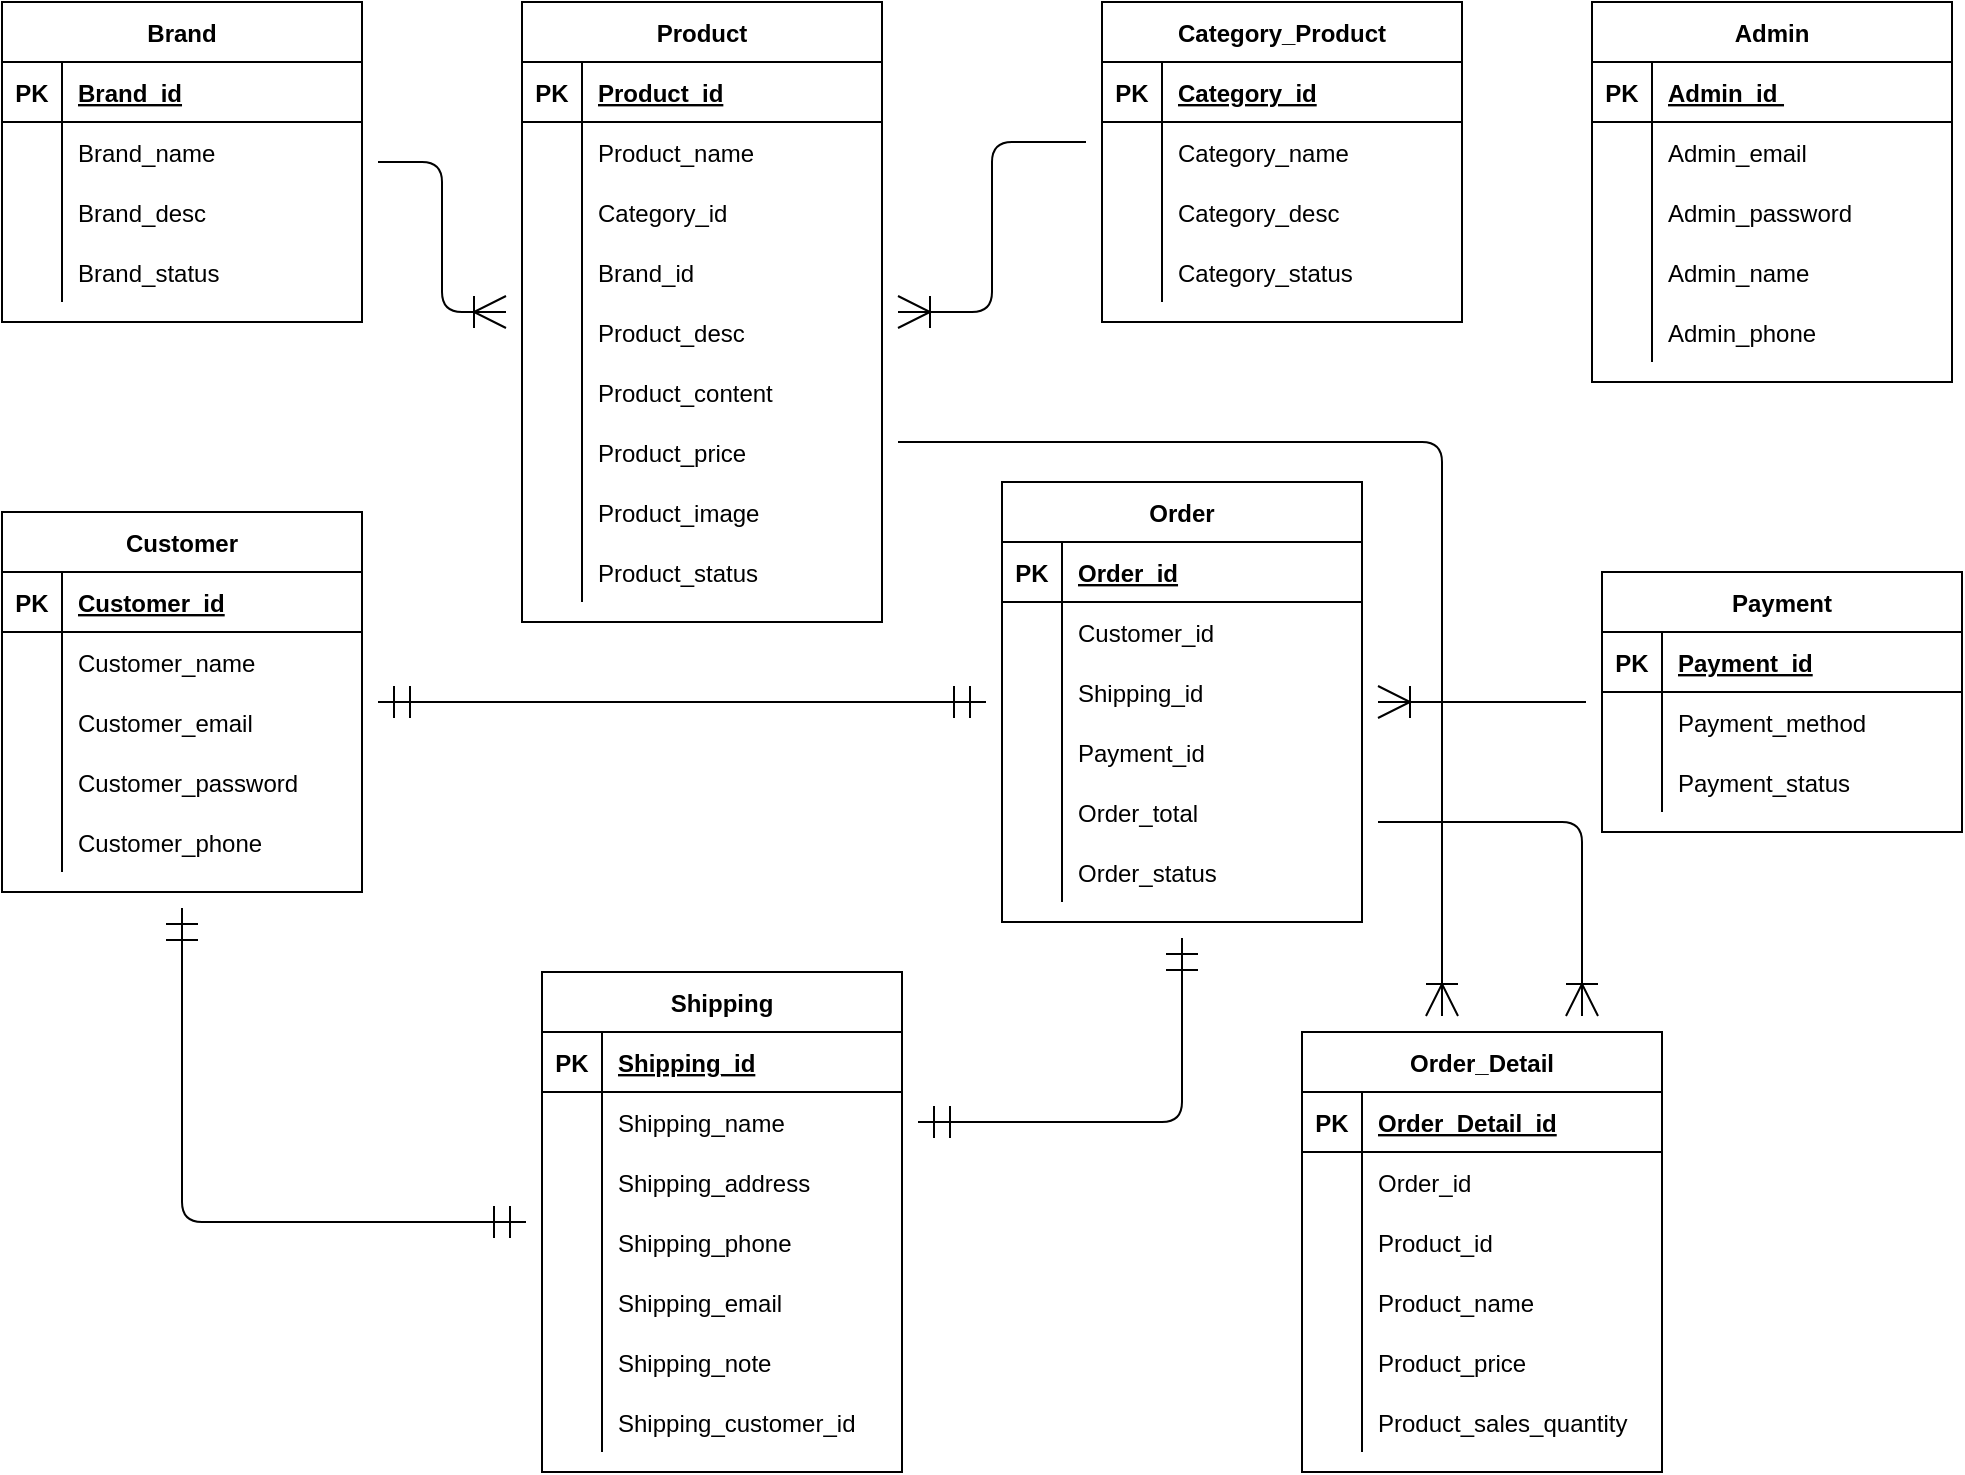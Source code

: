 <mxfile version="15.3.5" type="device"><diagram id="iJ7aKrMzvYayG-y9O2o_" name="Page-1"><mxGraphModel dx="1806" dy="844" grid="1" gridSize="10" guides="1" tooltips="1" connect="1" arrows="1" fold="1" page="1" pageScale="1" pageWidth="850" pageHeight="1100" math="0" shadow="0"><root><mxCell id="0"/><mxCell id="1" parent="0"/><mxCell id="bmipO6IZ2ygk5yOeylud-5" value="Admin" style="shape=table;startSize=30;container=1;collapsible=1;childLayout=tableLayout;fixedRows=1;rowLines=0;fontStyle=1;align=center;resizeLast=1;hachureGap=4;pointerEvents=0;" vertex="1" parent="1"><mxGeometry x="1095" y="70" width="180" height="190" as="geometry"/></mxCell><mxCell id="bmipO6IZ2ygk5yOeylud-6" value="" style="shape=partialRectangle;collapsible=0;dropTarget=0;pointerEvents=0;fillColor=none;top=0;left=0;bottom=1;right=0;points=[[0,0.5],[1,0.5]];portConstraint=eastwest;" vertex="1" parent="bmipO6IZ2ygk5yOeylud-5"><mxGeometry y="30" width="180" height="30" as="geometry"/></mxCell><mxCell id="bmipO6IZ2ygk5yOeylud-7" value="PK" style="shape=partialRectangle;connectable=0;fillColor=none;top=0;left=0;bottom=0;right=0;fontStyle=1;overflow=hidden;" vertex="1" parent="bmipO6IZ2ygk5yOeylud-6"><mxGeometry width="30" height="30" as="geometry"><mxRectangle width="30" height="30" as="alternateBounds"/></mxGeometry></mxCell><mxCell id="bmipO6IZ2ygk5yOeylud-8" value="Admin_id " style="shape=partialRectangle;connectable=0;fillColor=none;top=0;left=0;bottom=0;right=0;align=left;spacingLeft=6;fontStyle=5;overflow=hidden;" vertex="1" parent="bmipO6IZ2ygk5yOeylud-6"><mxGeometry x="30" width="150" height="30" as="geometry"><mxRectangle width="150" height="30" as="alternateBounds"/></mxGeometry></mxCell><mxCell id="bmipO6IZ2ygk5yOeylud-9" value="" style="shape=partialRectangle;collapsible=0;dropTarget=0;pointerEvents=0;fillColor=none;top=0;left=0;bottom=0;right=0;points=[[0,0.5],[1,0.5]];portConstraint=eastwest;" vertex="1" parent="bmipO6IZ2ygk5yOeylud-5"><mxGeometry y="60" width="180" height="30" as="geometry"/></mxCell><mxCell id="bmipO6IZ2ygk5yOeylud-10" value="" style="shape=partialRectangle;connectable=0;fillColor=none;top=0;left=0;bottom=0;right=0;editable=1;overflow=hidden;" vertex="1" parent="bmipO6IZ2ygk5yOeylud-9"><mxGeometry width="30" height="30" as="geometry"><mxRectangle width="30" height="30" as="alternateBounds"/></mxGeometry></mxCell><mxCell id="bmipO6IZ2ygk5yOeylud-11" value="Admin_email" style="shape=partialRectangle;connectable=0;fillColor=none;top=0;left=0;bottom=0;right=0;align=left;spacingLeft=6;overflow=hidden;" vertex="1" parent="bmipO6IZ2ygk5yOeylud-9"><mxGeometry x="30" width="150" height="30" as="geometry"><mxRectangle width="150" height="30" as="alternateBounds"/></mxGeometry></mxCell><mxCell id="bmipO6IZ2ygk5yOeylud-12" value="" style="shape=partialRectangle;collapsible=0;dropTarget=0;pointerEvents=0;fillColor=none;top=0;left=0;bottom=0;right=0;points=[[0,0.5],[1,0.5]];portConstraint=eastwest;" vertex="1" parent="bmipO6IZ2ygk5yOeylud-5"><mxGeometry y="90" width="180" height="30" as="geometry"/></mxCell><mxCell id="bmipO6IZ2ygk5yOeylud-13" value="" style="shape=partialRectangle;connectable=0;fillColor=none;top=0;left=0;bottom=0;right=0;editable=1;overflow=hidden;" vertex="1" parent="bmipO6IZ2ygk5yOeylud-12"><mxGeometry width="30" height="30" as="geometry"><mxRectangle width="30" height="30" as="alternateBounds"/></mxGeometry></mxCell><mxCell id="bmipO6IZ2ygk5yOeylud-14" value="Admin_password" style="shape=partialRectangle;connectable=0;fillColor=none;top=0;left=0;bottom=0;right=0;align=left;spacingLeft=6;overflow=hidden;" vertex="1" parent="bmipO6IZ2ygk5yOeylud-12"><mxGeometry x="30" width="150" height="30" as="geometry"><mxRectangle width="150" height="30" as="alternateBounds"/></mxGeometry></mxCell><mxCell id="bmipO6IZ2ygk5yOeylud-15" value="" style="shape=partialRectangle;collapsible=0;dropTarget=0;pointerEvents=0;fillColor=none;top=0;left=0;bottom=0;right=0;points=[[0,0.5],[1,0.5]];portConstraint=eastwest;" vertex="1" parent="bmipO6IZ2ygk5yOeylud-5"><mxGeometry y="120" width="180" height="30" as="geometry"/></mxCell><mxCell id="bmipO6IZ2ygk5yOeylud-16" value="" style="shape=partialRectangle;connectable=0;fillColor=none;top=0;left=0;bottom=0;right=0;editable=1;overflow=hidden;" vertex="1" parent="bmipO6IZ2ygk5yOeylud-15"><mxGeometry width="30" height="30" as="geometry"><mxRectangle width="30" height="30" as="alternateBounds"/></mxGeometry></mxCell><mxCell id="bmipO6IZ2ygk5yOeylud-17" value="Admin_name" style="shape=partialRectangle;connectable=0;fillColor=none;top=0;left=0;bottom=0;right=0;align=left;spacingLeft=6;overflow=hidden;" vertex="1" parent="bmipO6IZ2ygk5yOeylud-15"><mxGeometry x="30" width="150" height="30" as="geometry"><mxRectangle width="150" height="30" as="alternateBounds"/></mxGeometry></mxCell><mxCell id="bmipO6IZ2ygk5yOeylud-31" value="" style="shape=partialRectangle;collapsible=0;dropTarget=0;pointerEvents=0;fillColor=none;top=0;left=0;bottom=0;right=0;points=[[0,0.5],[1,0.5]];portConstraint=eastwest;" vertex="1" parent="bmipO6IZ2ygk5yOeylud-5"><mxGeometry y="150" width="180" height="30" as="geometry"/></mxCell><mxCell id="bmipO6IZ2ygk5yOeylud-32" value="" style="shape=partialRectangle;connectable=0;fillColor=none;top=0;left=0;bottom=0;right=0;editable=1;overflow=hidden;" vertex="1" parent="bmipO6IZ2ygk5yOeylud-31"><mxGeometry width="30" height="30" as="geometry"><mxRectangle width="30" height="30" as="alternateBounds"/></mxGeometry></mxCell><mxCell id="bmipO6IZ2ygk5yOeylud-33" value="Admin_phone" style="shape=partialRectangle;connectable=0;fillColor=none;top=0;left=0;bottom=0;right=0;align=left;spacingLeft=6;overflow=hidden;" vertex="1" parent="bmipO6IZ2ygk5yOeylud-31"><mxGeometry x="30" width="150" height="30" as="geometry"><mxRectangle width="150" height="30" as="alternateBounds"/></mxGeometry></mxCell><mxCell id="bmipO6IZ2ygk5yOeylud-37" value="Category_Product" style="shape=table;startSize=30;container=1;collapsible=1;childLayout=tableLayout;fixedRows=1;rowLines=0;fontStyle=1;align=center;resizeLast=1;hachureGap=4;pointerEvents=0;" vertex="1" parent="1"><mxGeometry x="850" y="70" width="180" height="160" as="geometry"/></mxCell><mxCell id="bmipO6IZ2ygk5yOeylud-38" value="" style="shape=partialRectangle;collapsible=0;dropTarget=0;pointerEvents=0;fillColor=none;top=0;left=0;bottom=1;right=0;points=[[0,0.5],[1,0.5]];portConstraint=eastwest;" vertex="1" parent="bmipO6IZ2ygk5yOeylud-37"><mxGeometry y="30" width="180" height="30" as="geometry"/></mxCell><mxCell id="bmipO6IZ2ygk5yOeylud-39" value="PK" style="shape=partialRectangle;connectable=0;fillColor=none;top=0;left=0;bottom=0;right=0;fontStyle=1;overflow=hidden;" vertex="1" parent="bmipO6IZ2ygk5yOeylud-38"><mxGeometry width="30" height="30" as="geometry"><mxRectangle width="30" height="30" as="alternateBounds"/></mxGeometry></mxCell><mxCell id="bmipO6IZ2ygk5yOeylud-40" value="Category_id" style="shape=partialRectangle;connectable=0;fillColor=none;top=0;left=0;bottom=0;right=0;align=left;spacingLeft=6;fontStyle=5;overflow=hidden;" vertex="1" parent="bmipO6IZ2ygk5yOeylud-38"><mxGeometry x="30" width="150" height="30" as="geometry"><mxRectangle width="150" height="30" as="alternateBounds"/></mxGeometry></mxCell><mxCell id="bmipO6IZ2ygk5yOeylud-41" value="" style="shape=partialRectangle;collapsible=0;dropTarget=0;pointerEvents=0;fillColor=none;top=0;left=0;bottom=0;right=0;points=[[0,0.5],[1,0.5]];portConstraint=eastwest;" vertex="1" parent="bmipO6IZ2ygk5yOeylud-37"><mxGeometry y="60" width="180" height="30" as="geometry"/></mxCell><mxCell id="bmipO6IZ2ygk5yOeylud-42" value="" style="shape=partialRectangle;connectable=0;fillColor=none;top=0;left=0;bottom=0;right=0;editable=1;overflow=hidden;" vertex="1" parent="bmipO6IZ2ygk5yOeylud-41"><mxGeometry width="30" height="30" as="geometry"><mxRectangle width="30" height="30" as="alternateBounds"/></mxGeometry></mxCell><mxCell id="bmipO6IZ2ygk5yOeylud-43" value="Category_name" style="shape=partialRectangle;connectable=0;fillColor=none;top=0;left=0;bottom=0;right=0;align=left;spacingLeft=6;overflow=hidden;" vertex="1" parent="bmipO6IZ2ygk5yOeylud-41"><mxGeometry x="30" width="150" height="30" as="geometry"><mxRectangle width="150" height="30" as="alternateBounds"/></mxGeometry></mxCell><mxCell id="bmipO6IZ2ygk5yOeylud-44" value="" style="shape=partialRectangle;collapsible=0;dropTarget=0;pointerEvents=0;fillColor=none;top=0;left=0;bottom=0;right=0;points=[[0,0.5],[1,0.5]];portConstraint=eastwest;" vertex="1" parent="bmipO6IZ2ygk5yOeylud-37"><mxGeometry y="90" width="180" height="30" as="geometry"/></mxCell><mxCell id="bmipO6IZ2ygk5yOeylud-45" value="" style="shape=partialRectangle;connectable=0;fillColor=none;top=0;left=0;bottom=0;right=0;editable=1;overflow=hidden;" vertex="1" parent="bmipO6IZ2ygk5yOeylud-44"><mxGeometry width="30" height="30" as="geometry"><mxRectangle width="30" height="30" as="alternateBounds"/></mxGeometry></mxCell><mxCell id="bmipO6IZ2ygk5yOeylud-46" value="Category_desc" style="shape=partialRectangle;connectable=0;fillColor=none;top=0;left=0;bottom=0;right=0;align=left;spacingLeft=6;overflow=hidden;" vertex="1" parent="bmipO6IZ2ygk5yOeylud-44"><mxGeometry x="30" width="150" height="30" as="geometry"><mxRectangle width="150" height="30" as="alternateBounds"/></mxGeometry></mxCell><mxCell id="bmipO6IZ2ygk5yOeylud-47" value="" style="shape=partialRectangle;collapsible=0;dropTarget=0;pointerEvents=0;fillColor=none;top=0;left=0;bottom=0;right=0;points=[[0,0.5],[1,0.5]];portConstraint=eastwest;" vertex="1" parent="bmipO6IZ2ygk5yOeylud-37"><mxGeometry y="120" width="180" height="30" as="geometry"/></mxCell><mxCell id="bmipO6IZ2ygk5yOeylud-48" value="" style="shape=partialRectangle;connectable=0;fillColor=none;top=0;left=0;bottom=0;right=0;editable=1;overflow=hidden;" vertex="1" parent="bmipO6IZ2ygk5yOeylud-47"><mxGeometry width="30" height="30" as="geometry"><mxRectangle width="30" height="30" as="alternateBounds"/></mxGeometry></mxCell><mxCell id="bmipO6IZ2ygk5yOeylud-49" value="Category_status" style="shape=partialRectangle;connectable=0;fillColor=none;top=0;left=0;bottom=0;right=0;align=left;spacingLeft=6;overflow=hidden;" vertex="1" parent="bmipO6IZ2ygk5yOeylud-47"><mxGeometry x="30" width="150" height="30" as="geometry"><mxRectangle width="150" height="30" as="alternateBounds"/></mxGeometry></mxCell><mxCell id="bmipO6IZ2ygk5yOeylud-50" value="Brand" style="shape=table;startSize=30;container=1;collapsible=1;childLayout=tableLayout;fixedRows=1;rowLines=0;fontStyle=1;align=center;resizeLast=1;hachureGap=4;pointerEvents=0;" vertex="1" parent="1"><mxGeometry x="300" y="70" width="180" height="160" as="geometry"/></mxCell><mxCell id="bmipO6IZ2ygk5yOeylud-51" value="" style="shape=partialRectangle;collapsible=0;dropTarget=0;pointerEvents=0;fillColor=none;top=0;left=0;bottom=1;right=0;points=[[0,0.5],[1,0.5]];portConstraint=eastwest;" vertex="1" parent="bmipO6IZ2ygk5yOeylud-50"><mxGeometry y="30" width="180" height="30" as="geometry"/></mxCell><mxCell id="bmipO6IZ2ygk5yOeylud-52" value="PK" style="shape=partialRectangle;connectable=0;fillColor=none;top=0;left=0;bottom=0;right=0;fontStyle=1;overflow=hidden;" vertex="1" parent="bmipO6IZ2ygk5yOeylud-51"><mxGeometry width="30" height="30" as="geometry"><mxRectangle width="30" height="30" as="alternateBounds"/></mxGeometry></mxCell><mxCell id="bmipO6IZ2ygk5yOeylud-53" value="Brand_id" style="shape=partialRectangle;connectable=0;fillColor=none;top=0;left=0;bottom=0;right=0;align=left;spacingLeft=6;fontStyle=5;overflow=hidden;" vertex="1" parent="bmipO6IZ2ygk5yOeylud-51"><mxGeometry x="30" width="150" height="30" as="geometry"><mxRectangle width="150" height="30" as="alternateBounds"/></mxGeometry></mxCell><mxCell id="bmipO6IZ2ygk5yOeylud-54" value="" style="shape=partialRectangle;collapsible=0;dropTarget=0;pointerEvents=0;fillColor=none;top=0;left=0;bottom=0;right=0;points=[[0,0.5],[1,0.5]];portConstraint=eastwest;" vertex="1" parent="bmipO6IZ2ygk5yOeylud-50"><mxGeometry y="60" width="180" height="30" as="geometry"/></mxCell><mxCell id="bmipO6IZ2ygk5yOeylud-55" value="" style="shape=partialRectangle;connectable=0;fillColor=none;top=0;left=0;bottom=0;right=0;editable=1;overflow=hidden;" vertex="1" parent="bmipO6IZ2ygk5yOeylud-54"><mxGeometry width="30" height="30" as="geometry"><mxRectangle width="30" height="30" as="alternateBounds"/></mxGeometry></mxCell><mxCell id="bmipO6IZ2ygk5yOeylud-56" value="Brand_name" style="shape=partialRectangle;connectable=0;fillColor=none;top=0;left=0;bottom=0;right=0;align=left;spacingLeft=6;overflow=hidden;" vertex="1" parent="bmipO6IZ2ygk5yOeylud-54"><mxGeometry x="30" width="150" height="30" as="geometry"><mxRectangle width="150" height="30" as="alternateBounds"/></mxGeometry></mxCell><mxCell id="bmipO6IZ2ygk5yOeylud-57" value="" style="shape=partialRectangle;collapsible=0;dropTarget=0;pointerEvents=0;fillColor=none;top=0;left=0;bottom=0;right=0;points=[[0,0.5],[1,0.5]];portConstraint=eastwest;" vertex="1" parent="bmipO6IZ2ygk5yOeylud-50"><mxGeometry y="90" width="180" height="30" as="geometry"/></mxCell><mxCell id="bmipO6IZ2ygk5yOeylud-58" value="" style="shape=partialRectangle;connectable=0;fillColor=none;top=0;left=0;bottom=0;right=0;editable=1;overflow=hidden;" vertex="1" parent="bmipO6IZ2ygk5yOeylud-57"><mxGeometry width="30" height="30" as="geometry"><mxRectangle width="30" height="30" as="alternateBounds"/></mxGeometry></mxCell><mxCell id="bmipO6IZ2ygk5yOeylud-59" value="Brand_desc" style="shape=partialRectangle;connectable=0;fillColor=none;top=0;left=0;bottom=0;right=0;align=left;spacingLeft=6;overflow=hidden;" vertex="1" parent="bmipO6IZ2ygk5yOeylud-57"><mxGeometry x="30" width="150" height="30" as="geometry"><mxRectangle width="150" height="30" as="alternateBounds"/></mxGeometry></mxCell><mxCell id="bmipO6IZ2ygk5yOeylud-60" value="" style="shape=partialRectangle;collapsible=0;dropTarget=0;pointerEvents=0;fillColor=none;top=0;left=0;bottom=0;right=0;points=[[0,0.5],[1,0.5]];portConstraint=eastwest;" vertex="1" parent="bmipO6IZ2ygk5yOeylud-50"><mxGeometry y="120" width="180" height="30" as="geometry"/></mxCell><mxCell id="bmipO6IZ2ygk5yOeylud-61" value="" style="shape=partialRectangle;connectable=0;fillColor=none;top=0;left=0;bottom=0;right=0;editable=1;overflow=hidden;" vertex="1" parent="bmipO6IZ2ygk5yOeylud-60"><mxGeometry width="30" height="30" as="geometry"><mxRectangle width="30" height="30" as="alternateBounds"/></mxGeometry></mxCell><mxCell id="bmipO6IZ2ygk5yOeylud-62" value="Brand_status" style="shape=partialRectangle;connectable=0;fillColor=none;top=0;left=0;bottom=0;right=0;align=left;spacingLeft=6;overflow=hidden;" vertex="1" parent="bmipO6IZ2ygk5yOeylud-60"><mxGeometry x="30" width="150" height="30" as="geometry"><mxRectangle width="150" height="30" as="alternateBounds"/></mxGeometry></mxCell><mxCell id="bmipO6IZ2ygk5yOeylud-63" value="Product" style="shape=table;startSize=30;container=1;collapsible=1;childLayout=tableLayout;fixedRows=1;rowLines=0;fontStyle=1;align=center;resizeLast=1;hachureGap=4;pointerEvents=0;" vertex="1" parent="1"><mxGeometry x="560" y="70" width="180" height="310" as="geometry"/></mxCell><mxCell id="bmipO6IZ2ygk5yOeylud-64" value="" style="shape=partialRectangle;collapsible=0;dropTarget=0;pointerEvents=0;fillColor=none;top=0;left=0;bottom=1;right=0;points=[[0,0.5],[1,0.5]];portConstraint=eastwest;" vertex="1" parent="bmipO6IZ2ygk5yOeylud-63"><mxGeometry y="30" width="180" height="30" as="geometry"/></mxCell><mxCell id="bmipO6IZ2ygk5yOeylud-65" value="PK" style="shape=partialRectangle;connectable=0;fillColor=none;top=0;left=0;bottom=0;right=0;fontStyle=1;overflow=hidden;" vertex="1" parent="bmipO6IZ2ygk5yOeylud-64"><mxGeometry width="30" height="30" as="geometry"><mxRectangle width="30" height="30" as="alternateBounds"/></mxGeometry></mxCell><mxCell id="bmipO6IZ2ygk5yOeylud-66" value="Product_id" style="shape=partialRectangle;connectable=0;fillColor=none;top=0;left=0;bottom=0;right=0;align=left;spacingLeft=6;fontStyle=5;overflow=hidden;" vertex="1" parent="bmipO6IZ2ygk5yOeylud-64"><mxGeometry x="30" width="150" height="30" as="geometry"><mxRectangle width="150" height="30" as="alternateBounds"/></mxGeometry></mxCell><mxCell id="bmipO6IZ2ygk5yOeylud-67" value="" style="shape=partialRectangle;collapsible=0;dropTarget=0;pointerEvents=0;fillColor=none;top=0;left=0;bottom=0;right=0;points=[[0,0.5],[1,0.5]];portConstraint=eastwest;" vertex="1" parent="bmipO6IZ2ygk5yOeylud-63"><mxGeometry y="60" width="180" height="30" as="geometry"/></mxCell><mxCell id="bmipO6IZ2ygk5yOeylud-68" value="" style="shape=partialRectangle;connectable=0;fillColor=none;top=0;left=0;bottom=0;right=0;editable=1;overflow=hidden;" vertex="1" parent="bmipO6IZ2ygk5yOeylud-67"><mxGeometry width="30" height="30" as="geometry"><mxRectangle width="30" height="30" as="alternateBounds"/></mxGeometry></mxCell><mxCell id="bmipO6IZ2ygk5yOeylud-69" value="Product_name" style="shape=partialRectangle;connectable=0;fillColor=none;top=0;left=0;bottom=0;right=0;align=left;spacingLeft=6;overflow=hidden;" vertex="1" parent="bmipO6IZ2ygk5yOeylud-67"><mxGeometry x="30" width="150" height="30" as="geometry"><mxRectangle width="150" height="30" as="alternateBounds"/></mxGeometry></mxCell><mxCell id="bmipO6IZ2ygk5yOeylud-70" value="" style="shape=partialRectangle;collapsible=0;dropTarget=0;pointerEvents=0;fillColor=none;top=0;left=0;bottom=0;right=0;points=[[0,0.5],[1,0.5]];portConstraint=eastwest;" vertex="1" parent="bmipO6IZ2ygk5yOeylud-63"><mxGeometry y="90" width="180" height="30" as="geometry"/></mxCell><mxCell id="bmipO6IZ2ygk5yOeylud-71" value="" style="shape=partialRectangle;connectable=0;fillColor=none;top=0;left=0;bottom=0;right=0;editable=1;overflow=hidden;" vertex="1" parent="bmipO6IZ2ygk5yOeylud-70"><mxGeometry width="30" height="30" as="geometry"><mxRectangle width="30" height="30" as="alternateBounds"/></mxGeometry></mxCell><mxCell id="bmipO6IZ2ygk5yOeylud-72" value="Category_id" style="shape=partialRectangle;connectable=0;fillColor=none;top=0;left=0;bottom=0;right=0;align=left;spacingLeft=6;overflow=hidden;" vertex="1" parent="bmipO6IZ2ygk5yOeylud-70"><mxGeometry x="30" width="150" height="30" as="geometry"><mxRectangle width="150" height="30" as="alternateBounds"/></mxGeometry></mxCell><mxCell id="bmipO6IZ2ygk5yOeylud-73" value="" style="shape=partialRectangle;collapsible=0;dropTarget=0;pointerEvents=0;fillColor=none;top=0;left=0;bottom=0;right=0;points=[[0,0.5],[1,0.5]];portConstraint=eastwest;" vertex="1" parent="bmipO6IZ2ygk5yOeylud-63"><mxGeometry y="120" width="180" height="30" as="geometry"/></mxCell><mxCell id="bmipO6IZ2ygk5yOeylud-74" value="" style="shape=partialRectangle;connectable=0;fillColor=none;top=0;left=0;bottom=0;right=0;editable=1;overflow=hidden;" vertex="1" parent="bmipO6IZ2ygk5yOeylud-73"><mxGeometry width="30" height="30" as="geometry"><mxRectangle width="30" height="30" as="alternateBounds"/></mxGeometry></mxCell><mxCell id="bmipO6IZ2ygk5yOeylud-75" value="Brand_id" style="shape=partialRectangle;connectable=0;fillColor=none;top=0;left=0;bottom=0;right=0;align=left;spacingLeft=6;overflow=hidden;" vertex="1" parent="bmipO6IZ2ygk5yOeylud-73"><mxGeometry x="30" width="150" height="30" as="geometry"><mxRectangle width="150" height="30" as="alternateBounds"/></mxGeometry></mxCell><mxCell id="bmipO6IZ2ygk5yOeylud-76" value="" style="shape=partialRectangle;collapsible=0;dropTarget=0;pointerEvents=0;fillColor=none;top=0;left=0;bottom=0;right=0;points=[[0,0.5],[1,0.5]];portConstraint=eastwest;" vertex="1" parent="bmipO6IZ2ygk5yOeylud-63"><mxGeometry y="150" width="180" height="30" as="geometry"/></mxCell><mxCell id="bmipO6IZ2ygk5yOeylud-77" value="" style="shape=partialRectangle;connectable=0;fillColor=none;top=0;left=0;bottom=0;right=0;editable=1;overflow=hidden;" vertex="1" parent="bmipO6IZ2ygk5yOeylud-76"><mxGeometry width="30" height="30" as="geometry"><mxRectangle width="30" height="30" as="alternateBounds"/></mxGeometry></mxCell><mxCell id="bmipO6IZ2ygk5yOeylud-78" value="Product_desc" style="shape=partialRectangle;connectable=0;fillColor=none;top=0;left=0;bottom=0;right=0;align=left;spacingLeft=6;overflow=hidden;" vertex="1" parent="bmipO6IZ2ygk5yOeylud-76"><mxGeometry x="30" width="150" height="30" as="geometry"><mxRectangle width="150" height="30" as="alternateBounds"/></mxGeometry></mxCell><mxCell id="bmipO6IZ2ygk5yOeylud-79" value="" style="shape=partialRectangle;collapsible=0;dropTarget=0;pointerEvents=0;fillColor=none;top=0;left=0;bottom=0;right=0;points=[[0,0.5],[1,0.5]];portConstraint=eastwest;" vertex="1" parent="bmipO6IZ2ygk5yOeylud-63"><mxGeometry y="180" width="180" height="30" as="geometry"/></mxCell><mxCell id="bmipO6IZ2ygk5yOeylud-80" value="" style="shape=partialRectangle;connectable=0;fillColor=none;top=0;left=0;bottom=0;right=0;editable=1;overflow=hidden;" vertex="1" parent="bmipO6IZ2ygk5yOeylud-79"><mxGeometry width="30" height="30" as="geometry"><mxRectangle width="30" height="30" as="alternateBounds"/></mxGeometry></mxCell><mxCell id="bmipO6IZ2ygk5yOeylud-81" value="Product_content" style="shape=partialRectangle;connectable=0;fillColor=none;top=0;left=0;bottom=0;right=0;align=left;spacingLeft=6;overflow=hidden;" vertex="1" parent="bmipO6IZ2ygk5yOeylud-79"><mxGeometry x="30" width="150" height="30" as="geometry"><mxRectangle width="150" height="30" as="alternateBounds"/></mxGeometry></mxCell><mxCell id="bmipO6IZ2ygk5yOeylud-82" value="" style="shape=partialRectangle;collapsible=0;dropTarget=0;pointerEvents=0;fillColor=none;top=0;left=0;bottom=0;right=0;points=[[0,0.5],[1,0.5]];portConstraint=eastwest;" vertex="1" parent="bmipO6IZ2ygk5yOeylud-63"><mxGeometry y="210" width="180" height="30" as="geometry"/></mxCell><mxCell id="bmipO6IZ2ygk5yOeylud-83" value="" style="shape=partialRectangle;connectable=0;fillColor=none;top=0;left=0;bottom=0;right=0;editable=1;overflow=hidden;" vertex="1" parent="bmipO6IZ2ygk5yOeylud-82"><mxGeometry width="30" height="30" as="geometry"><mxRectangle width="30" height="30" as="alternateBounds"/></mxGeometry></mxCell><mxCell id="bmipO6IZ2ygk5yOeylud-84" value="Product_price" style="shape=partialRectangle;connectable=0;fillColor=none;top=0;left=0;bottom=0;right=0;align=left;spacingLeft=6;overflow=hidden;" vertex="1" parent="bmipO6IZ2ygk5yOeylud-82"><mxGeometry x="30" width="150" height="30" as="geometry"><mxRectangle width="150" height="30" as="alternateBounds"/></mxGeometry></mxCell><mxCell id="bmipO6IZ2ygk5yOeylud-85" value="" style="shape=partialRectangle;collapsible=0;dropTarget=0;pointerEvents=0;fillColor=none;top=0;left=0;bottom=0;right=0;points=[[0,0.5],[1,0.5]];portConstraint=eastwest;" vertex="1" parent="bmipO6IZ2ygk5yOeylud-63"><mxGeometry y="240" width="180" height="30" as="geometry"/></mxCell><mxCell id="bmipO6IZ2ygk5yOeylud-86" value="" style="shape=partialRectangle;connectable=0;fillColor=none;top=0;left=0;bottom=0;right=0;editable=1;overflow=hidden;" vertex="1" parent="bmipO6IZ2ygk5yOeylud-85"><mxGeometry width="30" height="30" as="geometry"><mxRectangle width="30" height="30" as="alternateBounds"/></mxGeometry></mxCell><mxCell id="bmipO6IZ2ygk5yOeylud-87" value="Product_image" style="shape=partialRectangle;connectable=0;fillColor=none;top=0;left=0;bottom=0;right=0;align=left;spacingLeft=6;overflow=hidden;" vertex="1" parent="bmipO6IZ2ygk5yOeylud-85"><mxGeometry x="30" width="150" height="30" as="geometry"><mxRectangle width="150" height="30" as="alternateBounds"/></mxGeometry></mxCell><mxCell id="bmipO6IZ2ygk5yOeylud-88" value="" style="shape=partialRectangle;collapsible=0;dropTarget=0;pointerEvents=0;fillColor=none;top=0;left=0;bottom=0;right=0;points=[[0,0.5],[1,0.5]];portConstraint=eastwest;" vertex="1" parent="bmipO6IZ2ygk5yOeylud-63"><mxGeometry y="270" width="180" height="30" as="geometry"/></mxCell><mxCell id="bmipO6IZ2ygk5yOeylud-89" value="" style="shape=partialRectangle;connectable=0;fillColor=none;top=0;left=0;bottom=0;right=0;editable=1;overflow=hidden;" vertex="1" parent="bmipO6IZ2ygk5yOeylud-88"><mxGeometry width="30" height="30" as="geometry"><mxRectangle width="30" height="30" as="alternateBounds"/></mxGeometry></mxCell><mxCell id="bmipO6IZ2ygk5yOeylud-90" value="Product_status" style="shape=partialRectangle;connectable=0;fillColor=none;top=0;left=0;bottom=0;right=0;align=left;spacingLeft=6;overflow=hidden;" vertex="1" parent="bmipO6IZ2ygk5yOeylud-88"><mxGeometry x="30" width="150" height="30" as="geometry"><mxRectangle width="150" height="30" as="alternateBounds"/></mxGeometry></mxCell><mxCell id="bmipO6IZ2ygk5yOeylud-91" value="Customer" style="shape=table;startSize=30;container=1;collapsible=1;childLayout=tableLayout;fixedRows=1;rowLines=0;fontStyle=1;align=center;resizeLast=1;hachureGap=4;pointerEvents=0;" vertex="1" parent="1"><mxGeometry x="300" y="325" width="180" height="190" as="geometry"/></mxCell><mxCell id="bmipO6IZ2ygk5yOeylud-92" value="" style="shape=partialRectangle;collapsible=0;dropTarget=0;pointerEvents=0;fillColor=none;top=0;left=0;bottom=1;right=0;points=[[0,0.5],[1,0.5]];portConstraint=eastwest;" vertex="1" parent="bmipO6IZ2ygk5yOeylud-91"><mxGeometry y="30" width="180" height="30" as="geometry"/></mxCell><mxCell id="bmipO6IZ2ygk5yOeylud-93" value="PK" style="shape=partialRectangle;connectable=0;fillColor=none;top=0;left=0;bottom=0;right=0;fontStyle=1;overflow=hidden;" vertex="1" parent="bmipO6IZ2ygk5yOeylud-92"><mxGeometry width="30" height="30" as="geometry"><mxRectangle width="30" height="30" as="alternateBounds"/></mxGeometry></mxCell><mxCell id="bmipO6IZ2ygk5yOeylud-94" value="Customer_id" style="shape=partialRectangle;connectable=0;fillColor=none;top=0;left=0;bottom=0;right=0;align=left;spacingLeft=6;fontStyle=5;overflow=hidden;" vertex="1" parent="bmipO6IZ2ygk5yOeylud-92"><mxGeometry x="30" width="150" height="30" as="geometry"><mxRectangle width="150" height="30" as="alternateBounds"/></mxGeometry></mxCell><mxCell id="bmipO6IZ2ygk5yOeylud-95" value="" style="shape=partialRectangle;collapsible=0;dropTarget=0;pointerEvents=0;fillColor=none;top=0;left=0;bottom=0;right=0;points=[[0,0.5],[1,0.5]];portConstraint=eastwest;" vertex="1" parent="bmipO6IZ2ygk5yOeylud-91"><mxGeometry y="60" width="180" height="30" as="geometry"/></mxCell><mxCell id="bmipO6IZ2ygk5yOeylud-96" value="" style="shape=partialRectangle;connectable=0;fillColor=none;top=0;left=0;bottom=0;right=0;editable=1;overflow=hidden;" vertex="1" parent="bmipO6IZ2ygk5yOeylud-95"><mxGeometry width="30" height="30" as="geometry"><mxRectangle width="30" height="30" as="alternateBounds"/></mxGeometry></mxCell><mxCell id="bmipO6IZ2ygk5yOeylud-97" value="Customer_name" style="shape=partialRectangle;connectable=0;fillColor=none;top=0;left=0;bottom=0;right=0;align=left;spacingLeft=6;overflow=hidden;" vertex="1" parent="bmipO6IZ2ygk5yOeylud-95"><mxGeometry x="30" width="150" height="30" as="geometry"><mxRectangle width="150" height="30" as="alternateBounds"/></mxGeometry></mxCell><mxCell id="bmipO6IZ2ygk5yOeylud-98" value="" style="shape=partialRectangle;collapsible=0;dropTarget=0;pointerEvents=0;fillColor=none;top=0;left=0;bottom=0;right=0;points=[[0,0.5],[1,0.5]];portConstraint=eastwest;" vertex="1" parent="bmipO6IZ2ygk5yOeylud-91"><mxGeometry y="90" width="180" height="30" as="geometry"/></mxCell><mxCell id="bmipO6IZ2ygk5yOeylud-99" value="" style="shape=partialRectangle;connectable=0;fillColor=none;top=0;left=0;bottom=0;right=0;editable=1;overflow=hidden;" vertex="1" parent="bmipO6IZ2ygk5yOeylud-98"><mxGeometry width="30" height="30" as="geometry"><mxRectangle width="30" height="30" as="alternateBounds"/></mxGeometry></mxCell><mxCell id="bmipO6IZ2ygk5yOeylud-100" value="Customer_email" style="shape=partialRectangle;connectable=0;fillColor=none;top=0;left=0;bottom=0;right=0;align=left;spacingLeft=6;overflow=hidden;" vertex="1" parent="bmipO6IZ2ygk5yOeylud-98"><mxGeometry x="30" width="150" height="30" as="geometry"><mxRectangle width="150" height="30" as="alternateBounds"/></mxGeometry></mxCell><mxCell id="bmipO6IZ2ygk5yOeylud-101" value="" style="shape=partialRectangle;collapsible=0;dropTarget=0;pointerEvents=0;fillColor=none;top=0;left=0;bottom=0;right=0;points=[[0,0.5],[1,0.5]];portConstraint=eastwest;" vertex="1" parent="bmipO6IZ2ygk5yOeylud-91"><mxGeometry y="120" width="180" height="30" as="geometry"/></mxCell><mxCell id="bmipO6IZ2ygk5yOeylud-102" value="" style="shape=partialRectangle;connectable=0;fillColor=none;top=0;left=0;bottom=0;right=0;editable=1;overflow=hidden;" vertex="1" parent="bmipO6IZ2ygk5yOeylud-101"><mxGeometry width="30" height="30" as="geometry"><mxRectangle width="30" height="30" as="alternateBounds"/></mxGeometry></mxCell><mxCell id="bmipO6IZ2ygk5yOeylud-103" value="Customer_password" style="shape=partialRectangle;connectable=0;fillColor=none;top=0;left=0;bottom=0;right=0;align=left;spacingLeft=6;overflow=hidden;" vertex="1" parent="bmipO6IZ2ygk5yOeylud-101"><mxGeometry x="30" width="150" height="30" as="geometry"><mxRectangle width="150" height="30" as="alternateBounds"/></mxGeometry></mxCell><mxCell id="bmipO6IZ2ygk5yOeylud-104" value="" style="shape=partialRectangle;collapsible=0;dropTarget=0;pointerEvents=0;fillColor=none;top=0;left=0;bottom=0;right=0;points=[[0,0.5],[1,0.5]];portConstraint=eastwest;" vertex="1" parent="bmipO6IZ2ygk5yOeylud-91"><mxGeometry y="150" width="180" height="30" as="geometry"/></mxCell><mxCell id="bmipO6IZ2ygk5yOeylud-105" value="" style="shape=partialRectangle;connectable=0;fillColor=none;top=0;left=0;bottom=0;right=0;editable=1;overflow=hidden;" vertex="1" parent="bmipO6IZ2ygk5yOeylud-104"><mxGeometry width="30" height="30" as="geometry"><mxRectangle width="30" height="30" as="alternateBounds"/></mxGeometry></mxCell><mxCell id="bmipO6IZ2ygk5yOeylud-106" value="Customer_phone" style="shape=partialRectangle;connectable=0;fillColor=none;top=0;left=0;bottom=0;right=0;align=left;spacingLeft=6;overflow=hidden;" vertex="1" parent="bmipO6IZ2ygk5yOeylud-104"><mxGeometry x="30" width="150" height="30" as="geometry"><mxRectangle width="150" height="30" as="alternateBounds"/></mxGeometry></mxCell><mxCell id="bmipO6IZ2ygk5yOeylud-107" value="Shipping" style="shape=table;startSize=30;container=1;collapsible=1;childLayout=tableLayout;fixedRows=1;rowLines=0;fontStyle=1;align=center;resizeLast=1;hachureGap=4;pointerEvents=0;" vertex="1" parent="1"><mxGeometry x="570" y="555" width="180" height="250" as="geometry"/></mxCell><mxCell id="bmipO6IZ2ygk5yOeylud-108" value="" style="shape=partialRectangle;collapsible=0;dropTarget=0;pointerEvents=0;fillColor=none;top=0;left=0;bottom=1;right=0;points=[[0,0.5],[1,0.5]];portConstraint=eastwest;" vertex="1" parent="bmipO6IZ2ygk5yOeylud-107"><mxGeometry y="30" width="180" height="30" as="geometry"/></mxCell><mxCell id="bmipO6IZ2ygk5yOeylud-109" value="PK" style="shape=partialRectangle;connectable=0;fillColor=none;top=0;left=0;bottom=0;right=0;fontStyle=1;overflow=hidden;" vertex="1" parent="bmipO6IZ2ygk5yOeylud-108"><mxGeometry width="30" height="30" as="geometry"><mxRectangle width="30" height="30" as="alternateBounds"/></mxGeometry></mxCell><mxCell id="bmipO6IZ2ygk5yOeylud-110" value="Shipping_id" style="shape=partialRectangle;connectable=0;fillColor=none;top=0;left=0;bottom=0;right=0;align=left;spacingLeft=6;fontStyle=5;overflow=hidden;" vertex="1" parent="bmipO6IZ2ygk5yOeylud-108"><mxGeometry x="30" width="150" height="30" as="geometry"><mxRectangle width="150" height="30" as="alternateBounds"/></mxGeometry></mxCell><mxCell id="bmipO6IZ2ygk5yOeylud-111" value="" style="shape=partialRectangle;collapsible=0;dropTarget=0;pointerEvents=0;fillColor=none;top=0;left=0;bottom=0;right=0;points=[[0,0.5],[1,0.5]];portConstraint=eastwest;" vertex="1" parent="bmipO6IZ2ygk5yOeylud-107"><mxGeometry y="60" width="180" height="30" as="geometry"/></mxCell><mxCell id="bmipO6IZ2ygk5yOeylud-112" value="" style="shape=partialRectangle;connectable=0;fillColor=none;top=0;left=0;bottom=0;right=0;editable=1;overflow=hidden;" vertex="1" parent="bmipO6IZ2ygk5yOeylud-111"><mxGeometry width="30" height="30" as="geometry"><mxRectangle width="30" height="30" as="alternateBounds"/></mxGeometry></mxCell><mxCell id="bmipO6IZ2ygk5yOeylud-113" value="Shipping_name" style="shape=partialRectangle;connectable=0;fillColor=none;top=0;left=0;bottom=0;right=0;align=left;spacingLeft=6;overflow=hidden;" vertex="1" parent="bmipO6IZ2ygk5yOeylud-111"><mxGeometry x="30" width="150" height="30" as="geometry"><mxRectangle width="150" height="30" as="alternateBounds"/></mxGeometry></mxCell><mxCell id="bmipO6IZ2ygk5yOeylud-114" value="" style="shape=partialRectangle;collapsible=0;dropTarget=0;pointerEvents=0;fillColor=none;top=0;left=0;bottom=0;right=0;points=[[0,0.5],[1,0.5]];portConstraint=eastwest;" vertex="1" parent="bmipO6IZ2ygk5yOeylud-107"><mxGeometry y="90" width="180" height="30" as="geometry"/></mxCell><mxCell id="bmipO6IZ2ygk5yOeylud-115" value="" style="shape=partialRectangle;connectable=0;fillColor=none;top=0;left=0;bottom=0;right=0;editable=1;overflow=hidden;" vertex="1" parent="bmipO6IZ2ygk5yOeylud-114"><mxGeometry width="30" height="30" as="geometry"><mxRectangle width="30" height="30" as="alternateBounds"/></mxGeometry></mxCell><mxCell id="bmipO6IZ2ygk5yOeylud-116" value="Shipping_address" style="shape=partialRectangle;connectable=0;fillColor=none;top=0;left=0;bottom=0;right=0;align=left;spacingLeft=6;overflow=hidden;" vertex="1" parent="bmipO6IZ2ygk5yOeylud-114"><mxGeometry x="30" width="150" height="30" as="geometry"><mxRectangle width="150" height="30" as="alternateBounds"/></mxGeometry></mxCell><mxCell id="bmipO6IZ2ygk5yOeylud-117" value="" style="shape=partialRectangle;collapsible=0;dropTarget=0;pointerEvents=0;fillColor=none;top=0;left=0;bottom=0;right=0;points=[[0,0.5],[1,0.5]];portConstraint=eastwest;" vertex="1" parent="bmipO6IZ2ygk5yOeylud-107"><mxGeometry y="120" width="180" height="30" as="geometry"/></mxCell><mxCell id="bmipO6IZ2ygk5yOeylud-118" value="" style="shape=partialRectangle;connectable=0;fillColor=none;top=0;left=0;bottom=0;right=0;editable=1;overflow=hidden;" vertex="1" parent="bmipO6IZ2ygk5yOeylud-117"><mxGeometry width="30" height="30" as="geometry"><mxRectangle width="30" height="30" as="alternateBounds"/></mxGeometry></mxCell><mxCell id="bmipO6IZ2ygk5yOeylud-119" value="Shipping_phone" style="shape=partialRectangle;connectable=0;fillColor=none;top=0;left=0;bottom=0;right=0;align=left;spacingLeft=6;overflow=hidden;" vertex="1" parent="bmipO6IZ2ygk5yOeylud-117"><mxGeometry x="30" width="150" height="30" as="geometry"><mxRectangle width="150" height="30" as="alternateBounds"/></mxGeometry></mxCell><mxCell id="bmipO6IZ2ygk5yOeylud-120" value="" style="shape=partialRectangle;collapsible=0;dropTarget=0;pointerEvents=0;fillColor=none;top=0;left=0;bottom=0;right=0;points=[[0,0.5],[1,0.5]];portConstraint=eastwest;" vertex="1" parent="bmipO6IZ2ygk5yOeylud-107"><mxGeometry y="150" width="180" height="30" as="geometry"/></mxCell><mxCell id="bmipO6IZ2ygk5yOeylud-121" value="" style="shape=partialRectangle;connectable=0;fillColor=none;top=0;left=0;bottom=0;right=0;editable=1;overflow=hidden;" vertex="1" parent="bmipO6IZ2ygk5yOeylud-120"><mxGeometry width="30" height="30" as="geometry"><mxRectangle width="30" height="30" as="alternateBounds"/></mxGeometry></mxCell><mxCell id="bmipO6IZ2ygk5yOeylud-122" value="Shipping_email" style="shape=partialRectangle;connectable=0;fillColor=none;top=0;left=0;bottom=0;right=0;align=left;spacingLeft=6;overflow=hidden;" vertex="1" parent="bmipO6IZ2ygk5yOeylud-120"><mxGeometry x="30" width="150" height="30" as="geometry"><mxRectangle width="150" height="30" as="alternateBounds"/></mxGeometry></mxCell><mxCell id="bmipO6IZ2ygk5yOeylud-123" value="" style="shape=partialRectangle;collapsible=0;dropTarget=0;pointerEvents=0;fillColor=none;top=0;left=0;bottom=0;right=0;points=[[0,0.5],[1,0.5]];portConstraint=eastwest;" vertex="1" parent="bmipO6IZ2ygk5yOeylud-107"><mxGeometry y="180" width="180" height="30" as="geometry"/></mxCell><mxCell id="bmipO6IZ2ygk5yOeylud-124" value="" style="shape=partialRectangle;connectable=0;fillColor=none;top=0;left=0;bottom=0;right=0;editable=1;overflow=hidden;" vertex="1" parent="bmipO6IZ2ygk5yOeylud-123"><mxGeometry width="30" height="30" as="geometry"><mxRectangle width="30" height="30" as="alternateBounds"/></mxGeometry></mxCell><mxCell id="bmipO6IZ2ygk5yOeylud-125" value="Shipping_note" style="shape=partialRectangle;connectable=0;fillColor=none;top=0;left=0;bottom=0;right=0;align=left;spacingLeft=6;overflow=hidden;" vertex="1" parent="bmipO6IZ2ygk5yOeylud-123"><mxGeometry x="30" width="150" height="30" as="geometry"><mxRectangle width="150" height="30" as="alternateBounds"/></mxGeometry></mxCell><mxCell id="bmipO6IZ2ygk5yOeylud-126" value="" style="shape=partialRectangle;collapsible=0;dropTarget=0;pointerEvents=0;fillColor=none;top=0;left=0;bottom=0;right=0;points=[[0,0.5],[1,0.5]];portConstraint=eastwest;" vertex="1" parent="bmipO6IZ2ygk5yOeylud-107"><mxGeometry y="210" width="180" height="30" as="geometry"/></mxCell><mxCell id="bmipO6IZ2ygk5yOeylud-127" value="" style="shape=partialRectangle;connectable=0;fillColor=none;top=0;left=0;bottom=0;right=0;editable=1;overflow=hidden;" vertex="1" parent="bmipO6IZ2ygk5yOeylud-126"><mxGeometry width="30" height="30" as="geometry"><mxRectangle width="30" height="30" as="alternateBounds"/></mxGeometry></mxCell><mxCell id="bmipO6IZ2ygk5yOeylud-128" value="Shipping_customer_id" style="shape=partialRectangle;connectable=0;fillColor=none;top=0;left=0;bottom=0;right=0;align=left;spacingLeft=6;overflow=hidden;" vertex="1" parent="bmipO6IZ2ygk5yOeylud-126"><mxGeometry x="30" width="150" height="30" as="geometry"><mxRectangle width="150" height="30" as="alternateBounds"/></mxGeometry></mxCell><mxCell id="bmipO6IZ2ygk5yOeylud-129" value="Payment" style="shape=table;startSize=30;container=1;collapsible=1;childLayout=tableLayout;fixedRows=1;rowLines=0;fontStyle=1;align=center;resizeLast=1;hachureGap=4;pointerEvents=0;" vertex="1" parent="1"><mxGeometry x="1100" y="355" width="180" height="130" as="geometry"/></mxCell><mxCell id="bmipO6IZ2ygk5yOeylud-130" value="" style="shape=partialRectangle;collapsible=0;dropTarget=0;pointerEvents=0;fillColor=none;top=0;left=0;bottom=1;right=0;points=[[0,0.5],[1,0.5]];portConstraint=eastwest;" vertex="1" parent="bmipO6IZ2ygk5yOeylud-129"><mxGeometry y="30" width="180" height="30" as="geometry"/></mxCell><mxCell id="bmipO6IZ2ygk5yOeylud-131" value="PK" style="shape=partialRectangle;connectable=0;fillColor=none;top=0;left=0;bottom=0;right=0;fontStyle=1;overflow=hidden;" vertex="1" parent="bmipO6IZ2ygk5yOeylud-130"><mxGeometry width="30" height="30" as="geometry"><mxRectangle width="30" height="30" as="alternateBounds"/></mxGeometry></mxCell><mxCell id="bmipO6IZ2ygk5yOeylud-132" value="Payment_id" style="shape=partialRectangle;connectable=0;fillColor=none;top=0;left=0;bottom=0;right=0;align=left;spacingLeft=6;fontStyle=5;overflow=hidden;" vertex="1" parent="bmipO6IZ2ygk5yOeylud-130"><mxGeometry x="30" width="150" height="30" as="geometry"><mxRectangle width="150" height="30" as="alternateBounds"/></mxGeometry></mxCell><mxCell id="bmipO6IZ2ygk5yOeylud-133" value="" style="shape=partialRectangle;collapsible=0;dropTarget=0;pointerEvents=0;fillColor=none;top=0;left=0;bottom=0;right=0;points=[[0,0.5],[1,0.5]];portConstraint=eastwest;" vertex="1" parent="bmipO6IZ2ygk5yOeylud-129"><mxGeometry y="60" width="180" height="30" as="geometry"/></mxCell><mxCell id="bmipO6IZ2ygk5yOeylud-134" value="" style="shape=partialRectangle;connectable=0;fillColor=none;top=0;left=0;bottom=0;right=0;editable=1;overflow=hidden;" vertex="1" parent="bmipO6IZ2ygk5yOeylud-133"><mxGeometry width="30" height="30" as="geometry"><mxRectangle width="30" height="30" as="alternateBounds"/></mxGeometry></mxCell><mxCell id="bmipO6IZ2ygk5yOeylud-135" value="Payment_method" style="shape=partialRectangle;connectable=0;fillColor=none;top=0;left=0;bottom=0;right=0;align=left;spacingLeft=6;overflow=hidden;" vertex="1" parent="bmipO6IZ2ygk5yOeylud-133"><mxGeometry x="30" width="150" height="30" as="geometry"><mxRectangle width="150" height="30" as="alternateBounds"/></mxGeometry></mxCell><mxCell id="bmipO6IZ2ygk5yOeylud-136" value="" style="shape=partialRectangle;collapsible=0;dropTarget=0;pointerEvents=0;fillColor=none;top=0;left=0;bottom=0;right=0;points=[[0,0.5],[1,0.5]];portConstraint=eastwest;" vertex="1" parent="bmipO6IZ2ygk5yOeylud-129"><mxGeometry y="90" width="180" height="30" as="geometry"/></mxCell><mxCell id="bmipO6IZ2ygk5yOeylud-137" value="" style="shape=partialRectangle;connectable=0;fillColor=none;top=0;left=0;bottom=0;right=0;editable=1;overflow=hidden;" vertex="1" parent="bmipO6IZ2ygk5yOeylud-136"><mxGeometry width="30" height="30" as="geometry"><mxRectangle width="30" height="30" as="alternateBounds"/></mxGeometry></mxCell><mxCell id="bmipO6IZ2ygk5yOeylud-138" value="Payment_status" style="shape=partialRectangle;connectable=0;fillColor=none;top=0;left=0;bottom=0;right=0;align=left;spacingLeft=6;overflow=hidden;" vertex="1" parent="bmipO6IZ2ygk5yOeylud-136"><mxGeometry x="30" width="150" height="30" as="geometry"><mxRectangle width="150" height="30" as="alternateBounds"/></mxGeometry></mxCell><mxCell id="bmipO6IZ2ygk5yOeylud-142" value="Order" style="shape=table;startSize=30;container=1;collapsible=1;childLayout=tableLayout;fixedRows=1;rowLines=0;fontStyle=1;align=center;resizeLast=1;hachureGap=4;pointerEvents=0;" vertex="1" parent="1"><mxGeometry x="800" y="310" width="180" height="220" as="geometry"/></mxCell><mxCell id="bmipO6IZ2ygk5yOeylud-143" value="" style="shape=partialRectangle;collapsible=0;dropTarget=0;pointerEvents=0;fillColor=none;top=0;left=0;bottom=1;right=0;points=[[0,0.5],[1,0.5]];portConstraint=eastwest;" vertex="1" parent="bmipO6IZ2ygk5yOeylud-142"><mxGeometry y="30" width="180" height="30" as="geometry"/></mxCell><mxCell id="bmipO6IZ2ygk5yOeylud-144" value="PK" style="shape=partialRectangle;connectable=0;fillColor=none;top=0;left=0;bottom=0;right=0;fontStyle=1;overflow=hidden;" vertex="1" parent="bmipO6IZ2ygk5yOeylud-143"><mxGeometry width="30" height="30" as="geometry"><mxRectangle width="30" height="30" as="alternateBounds"/></mxGeometry></mxCell><mxCell id="bmipO6IZ2ygk5yOeylud-145" value="Order_id" style="shape=partialRectangle;connectable=0;fillColor=none;top=0;left=0;bottom=0;right=0;align=left;spacingLeft=6;fontStyle=5;overflow=hidden;" vertex="1" parent="bmipO6IZ2ygk5yOeylud-143"><mxGeometry x="30" width="150" height="30" as="geometry"><mxRectangle width="150" height="30" as="alternateBounds"/></mxGeometry></mxCell><mxCell id="bmipO6IZ2ygk5yOeylud-146" value="" style="shape=partialRectangle;collapsible=0;dropTarget=0;pointerEvents=0;fillColor=none;top=0;left=0;bottom=0;right=0;points=[[0,0.5],[1,0.5]];portConstraint=eastwest;" vertex="1" parent="bmipO6IZ2ygk5yOeylud-142"><mxGeometry y="60" width="180" height="30" as="geometry"/></mxCell><mxCell id="bmipO6IZ2ygk5yOeylud-147" value="" style="shape=partialRectangle;connectable=0;fillColor=none;top=0;left=0;bottom=0;right=0;editable=1;overflow=hidden;" vertex="1" parent="bmipO6IZ2ygk5yOeylud-146"><mxGeometry width="30" height="30" as="geometry"><mxRectangle width="30" height="30" as="alternateBounds"/></mxGeometry></mxCell><mxCell id="bmipO6IZ2ygk5yOeylud-148" value="Customer_id" style="shape=partialRectangle;connectable=0;fillColor=none;top=0;left=0;bottom=0;right=0;align=left;spacingLeft=6;overflow=hidden;" vertex="1" parent="bmipO6IZ2ygk5yOeylud-146"><mxGeometry x="30" width="150" height="30" as="geometry"><mxRectangle width="150" height="30" as="alternateBounds"/></mxGeometry></mxCell><mxCell id="bmipO6IZ2ygk5yOeylud-149" value="" style="shape=partialRectangle;collapsible=0;dropTarget=0;pointerEvents=0;fillColor=none;top=0;left=0;bottom=0;right=0;points=[[0,0.5],[1,0.5]];portConstraint=eastwest;" vertex="1" parent="bmipO6IZ2ygk5yOeylud-142"><mxGeometry y="90" width="180" height="30" as="geometry"/></mxCell><mxCell id="bmipO6IZ2ygk5yOeylud-150" value="" style="shape=partialRectangle;connectable=0;fillColor=none;top=0;left=0;bottom=0;right=0;editable=1;overflow=hidden;" vertex="1" parent="bmipO6IZ2ygk5yOeylud-149"><mxGeometry width="30" height="30" as="geometry"><mxRectangle width="30" height="30" as="alternateBounds"/></mxGeometry></mxCell><mxCell id="bmipO6IZ2ygk5yOeylud-151" value="Shipping_id" style="shape=partialRectangle;connectable=0;fillColor=none;top=0;left=0;bottom=0;right=0;align=left;spacingLeft=6;overflow=hidden;" vertex="1" parent="bmipO6IZ2ygk5yOeylud-149"><mxGeometry x="30" width="150" height="30" as="geometry"><mxRectangle width="150" height="30" as="alternateBounds"/></mxGeometry></mxCell><mxCell id="bmipO6IZ2ygk5yOeylud-152" value="" style="shape=partialRectangle;collapsible=0;dropTarget=0;pointerEvents=0;fillColor=none;top=0;left=0;bottom=0;right=0;points=[[0,0.5],[1,0.5]];portConstraint=eastwest;" vertex="1" parent="bmipO6IZ2ygk5yOeylud-142"><mxGeometry y="120" width="180" height="30" as="geometry"/></mxCell><mxCell id="bmipO6IZ2ygk5yOeylud-153" value="" style="shape=partialRectangle;connectable=0;fillColor=none;top=0;left=0;bottom=0;right=0;editable=1;overflow=hidden;" vertex="1" parent="bmipO6IZ2ygk5yOeylud-152"><mxGeometry width="30" height="30" as="geometry"><mxRectangle width="30" height="30" as="alternateBounds"/></mxGeometry></mxCell><mxCell id="bmipO6IZ2ygk5yOeylud-154" value="Payment_id" style="shape=partialRectangle;connectable=0;fillColor=none;top=0;left=0;bottom=0;right=0;align=left;spacingLeft=6;overflow=hidden;" vertex="1" parent="bmipO6IZ2ygk5yOeylud-152"><mxGeometry x="30" width="150" height="30" as="geometry"><mxRectangle width="150" height="30" as="alternateBounds"/></mxGeometry></mxCell><mxCell id="bmipO6IZ2ygk5yOeylud-155" value="" style="shape=partialRectangle;collapsible=0;dropTarget=0;pointerEvents=0;fillColor=none;top=0;left=0;bottom=0;right=0;points=[[0,0.5],[1,0.5]];portConstraint=eastwest;" vertex="1" parent="bmipO6IZ2ygk5yOeylud-142"><mxGeometry y="150" width="180" height="30" as="geometry"/></mxCell><mxCell id="bmipO6IZ2ygk5yOeylud-156" value="" style="shape=partialRectangle;connectable=0;fillColor=none;top=0;left=0;bottom=0;right=0;editable=1;overflow=hidden;" vertex="1" parent="bmipO6IZ2ygk5yOeylud-155"><mxGeometry width="30" height="30" as="geometry"><mxRectangle width="30" height="30" as="alternateBounds"/></mxGeometry></mxCell><mxCell id="bmipO6IZ2ygk5yOeylud-157" value="Order_total" style="shape=partialRectangle;connectable=0;fillColor=none;top=0;left=0;bottom=0;right=0;align=left;spacingLeft=6;overflow=hidden;" vertex="1" parent="bmipO6IZ2ygk5yOeylud-155"><mxGeometry x="30" width="150" height="30" as="geometry"><mxRectangle width="150" height="30" as="alternateBounds"/></mxGeometry></mxCell><mxCell id="bmipO6IZ2ygk5yOeylud-158" value="" style="shape=partialRectangle;collapsible=0;dropTarget=0;pointerEvents=0;fillColor=none;top=0;left=0;bottom=0;right=0;points=[[0,0.5],[1,0.5]];portConstraint=eastwest;" vertex="1" parent="bmipO6IZ2ygk5yOeylud-142"><mxGeometry y="180" width="180" height="30" as="geometry"/></mxCell><mxCell id="bmipO6IZ2ygk5yOeylud-159" value="" style="shape=partialRectangle;connectable=0;fillColor=none;top=0;left=0;bottom=0;right=0;editable=1;overflow=hidden;" vertex="1" parent="bmipO6IZ2ygk5yOeylud-158"><mxGeometry width="30" height="30" as="geometry"><mxRectangle width="30" height="30" as="alternateBounds"/></mxGeometry></mxCell><mxCell id="bmipO6IZ2ygk5yOeylud-160" value="Order_status" style="shape=partialRectangle;connectable=0;fillColor=none;top=0;left=0;bottom=0;right=0;align=left;spacingLeft=6;overflow=hidden;" vertex="1" parent="bmipO6IZ2ygk5yOeylud-158"><mxGeometry x="30" width="150" height="30" as="geometry"><mxRectangle width="150" height="30" as="alternateBounds"/></mxGeometry></mxCell><mxCell id="bmipO6IZ2ygk5yOeylud-161" value="Order_Detail" style="shape=table;startSize=30;container=1;collapsible=1;childLayout=tableLayout;fixedRows=1;rowLines=0;fontStyle=1;align=center;resizeLast=1;hachureGap=4;pointerEvents=0;" vertex="1" parent="1"><mxGeometry x="950" y="585" width="180" height="220" as="geometry"/></mxCell><mxCell id="bmipO6IZ2ygk5yOeylud-162" value="" style="shape=partialRectangle;collapsible=0;dropTarget=0;pointerEvents=0;fillColor=none;top=0;left=0;bottom=1;right=0;points=[[0,0.5],[1,0.5]];portConstraint=eastwest;" vertex="1" parent="bmipO6IZ2ygk5yOeylud-161"><mxGeometry y="30" width="180" height="30" as="geometry"/></mxCell><mxCell id="bmipO6IZ2ygk5yOeylud-163" value="PK" style="shape=partialRectangle;connectable=0;fillColor=none;top=0;left=0;bottom=0;right=0;fontStyle=1;overflow=hidden;" vertex="1" parent="bmipO6IZ2ygk5yOeylud-162"><mxGeometry width="30" height="30" as="geometry"><mxRectangle width="30" height="30" as="alternateBounds"/></mxGeometry></mxCell><mxCell id="bmipO6IZ2ygk5yOeylud-164" value="Order_Detail_id" style="shape=partialRectangle;connectable=0;fillColor=none;top=0;left=0;bottom=0;right=0;align=left;spacingLeft=6;fontStyle=5;overflow=hidden;" vertex="1" parent="bmipO6IZ2ygk5yOeylud-162"><mxGeometry x="30" width="150" height="30" as="geometry"><mxRectangle width="150" height="30" as="alternateBounds"/></mxGeometry></mxCell><mxCell id="bmipO6IZ2ygk5yOeylud-165" value="" style="shape=partialRectangle;collapsible=0;dropTarget=0;pointerEvents=0;fillColor=none;top=0;left=0;bottom=0;right=0;points=[[0,0.5],[1,0.5]];portConstraint=eastwest;" vertex="1" parent="bmipO6IZ2ygk5yOeylud-161"><mxGeometry y="60" width="180" height="30" as="geometry"/></mxCell><mxCell id="bmipO6IZ2ygk5yOeylud-166" value="" style="shape=partialRectangle;connectable=0;fillColor=none;top=0;left=0;bottom=0;right=0;editable=1;overflow=hidden;" vertex="1" parent="bmipO6IZ2ygk5yOeylud-165"><mxGeometry width="30" height="30" as="geometry"><mxRectangle width="30" height="30" as="alternateBounds"/></mxGeometry></mxCell><mxCell id="bmipO6IZ2ygk5yOeylud-167" value="Order_id" style="shape=partialRectangle;connectable=0;fillColor=none;top=0;left=0;bottom=0;right=0;align=left;spacingLeft=6;overflow=hidden;" vertex="1" parent="bmipO6IZ2ygk5yOeylud-165"><mxGeometry x="30" width="150" height="30" as="geometry"><mxRectangle width="150" height="30" as="alternateBounds"/></mxGeometry></mxCell><mxCell id="bmipO6IZ2ygk5yOeylud-168" value="" style="shape=partialRectangle;collapsible=0;dropTarget=0;pointerEvents=0;fillColor=none;top=0;left=0;bottom=0;right=0;points=[[0,0.5],[1,0.5]];portConstraint=eastwest;" vertex="1" parent="bmipO6IZ2ygk5yOeylud-161"><mxGeometry y="90" width="180" height="30" as="geometry"/></mxCell><mxCell id="bmipO6IZ2ygk5yOeylud-169" value="" style="shape=partialRectangle;connectable=0;fillColor=none;top=0;left=0;bottom=0;right=0;editable=1;overflow=hidden;" vertex="1" parent="bmipO6IZ2ygk5yOeylud-168"><mxGeometry width="30" height="30" as="geometry"><mxRectangle width="30" height="30" as="alternateBounds"/></mxGeometry></mxCell><mxCell id="bmipO6IZ2ygk5yOeylud-170" value="Product_id" style="shape=partialRectangle;connectable=0;fillColor=none;top=0;left=0;bottom=0;right=0;align=left;spacingLeft=6;overflow=hidden;" vertex="1" parent="bmipO6IZ2ygk5yOeylud-168"><mxGeometry x="30" width="150" height="30" as="geometry"><mxRectangle width="150" height="30" as="alternateBounds"/></mxGeometry></mxCell><mxCell id="bmipO6IZ2ygk5yOeylud-171" value="" style="shape=partialRectangle;collapsible=0;dropTarget=0;pointerEvents=0;fillColor=none;top=0;left=0;bottom=0;right=0;points=[[0,0.5],[1,0.5]];portConstraint=eastwest;" vertex="1" parent="bmipO6IZ2ygk5yOeylud-161"><mxGeometry y="120" width="180" height="30" as="geometry"/></mxCell><mxCell id="bmipO6IZ2ygk5yOeylud-172" value="" style="shape=partialRectangle;connectable=0;fillColor=none;top=0;left=0;bottom=0;right=0;editable=1;overflow=hidden;" vertex="1" parent="bmipO6IZ2ygk5yOeylud-171"><mxGeometry width="30" height="30" as="geometry"><mxRectangle width="30" height="30" as="alternateBounds"/></mxGeometry></mxCell><mxCell id="bmipO6IZ2ygk5yOeylud-173" value="Product_name" style="shape=partialRectangle;connectable=0;fillColor=none;top=0;left=0;bottom=0;right=0;align=left;spacingLeft=6;overflow=hidden;" vertex="1" parent="bmipO6IZ2ygk5yOeylud-171"><mxGeometry x="30" width="150" height="30" as="geometry"><mxRectangle width="150" height="30" as="alternateBounds"/></mxGeometry></mxCell><mxCell id="bmipO6IZ2ygk5yOeylud-174" value="" style="shape=partialRectangle;collapsible=0;dropTarget=0;pointerEvents=0;fillColor=none;top=0;left=0;bottom=0;right=0;points=[[0,0.5],[1,0.5]];portConstraint=eastwest;" vertex="1" parent="bmipO6IZ2ygk5yOeylud-161"><mxGeometry y="150" width="180" height="30" as="geometry"/></mxCell><mxCell id="bmipO6IZ2ygk5yOeylud-175" value="" style="shape=partialRectangle;connectable=0;fillColor=none;top=0;left=0;bottom=0;right=0;editable=1;overflow=hidden;" vertex="1" parent="bmipO6IZ2ygk5yOeylud-174"><mxGeometry width="30" height="30" as="geometry"><mxRectangle width="30" height="30" as="alternateBounds"/></mxGeometry></mxCell><mxCell id="bmipO6IZ2ygk5yOeylud-176" value="Product_price" style="shape=partialRectangle;connectable=0;fillColor=none;top=0;left=0;bottom=0;right=0;align=left;spacingLeft=6;overflow=hidden;" vertex="1" parent="bmipO6IZ2ygk5yOeylud-174"><mxGeometry x="30" width="150" height="30" as="geometry"><mxRectangle width="150" height="30" as="alternateBounds"/></mxGeometry></mxCell><mxCell id="bmipO6IZ2ygk5yOeylud-177" value="" style="shape=partialRectangle;collapsible=0;dropTarget=0;pointerEvents=0;fillColor=none;top=0;left=0;bottom=0;right=0;points=[[0,0.5],[1,0.5]];portConstraint=eastwest;" vertex="1" parent="bmipO6IZ2ygk5yOeylud-161"><mxGeometry y="180" width="180" height="30" as="geometry"/></mxCell><mxCell id="bmipO6IZ2ygk5yOeylud-178" value="" style="shape=partialRectangle;connectable=0;fillColor=none;top=0;left=0;bottom=0;right=0;editable=1;overflow=hidden;" vertex="1" parent="bmipO6IZ2ygk5yOeylud-177"><mxGeometry width="30" height="30" as="geometry"><mxRectangle width="30" height="30" as="alternateBounds"/></mxGeometry></mxCell><mxCell id="bmipO6IZ2ygk5yOeylud-179" value="Product_sales_quantity" style="shape=partialRectangle;connectable=0;fillColor=none;top=0;left=0;bottom=0;right=0;align=left;spacingLeft=6;overflow=hidden;" vertex="1" parent="bmipO6IZ2ygk5yOeylud-177"><mxGeometry x="30" width="150" height="30" as="geometry"><mxRectangle width="150" height="30" as="alternateBounds"/></mxGeometry></mxCell><mxCell id="bmipO6IZ2ygk5yOeylud-180" value="" style="edgeStyle=orthogonalEdgeStyle;fontSize=12;html=1;endArrow=ERoneToMany;startSize=14;endSize=14;sourcePerimeterSpacing=8;targetPerimeterSpacing=8;" edge="1" parent="1" source="bmipO6IZ2ygk5yOeylud-142" target="bmipO6IZ2ygk5yOeylud-161"><mxGeometry width="100" height="100" relative="1" as="geometry"><mxPoint x="760" y="990" as="sourcePoint"/><mxPoint x="860" y="890" as="targetPoint"/><Array as="points"><mxPoint x="1090" y="480"/></Array></mxGeometry></mxCell><mxCell id="bmipO6IZ2ygk5yOeylud-181" value="" style="edgeStyle=orthogonalEdgeStyle;fontSize=12;html=1;endArrow=ERoneToMany;startSize=14;endSize=14;sourcePerimeterSpacing=8;targetPerimeterSpacing=8;" edge="1" parent="1" source="bmipO6IZ2ygk5yOeylud-37" target="bmipO6IZ2ygk5yOeylud-63"><mxGeometry width="100" height="100" relative="1" as="geometry"><mxPoint x="920" y="350" as="sourcePoint"/><mxPoint x="1020" y="250" as="targetPoint"/><Array as="points"><mxPoint x="795" y="140"/><mxPoint x="795" y="225"/></Array></mxGeometry></mxCell><mxCell id="bmipO6IZ2ygk5yOeylud-182" value="" style="edgeStyle=orthogonalEdgeStyle;fontSize=12;html=1;endArrow=ERoneToMany;startSize=14;endSize=14;sourcePerimeterSpacing=8;targetPerimeterSpacing=8;" edge="1" parent="1" source="bmipO6IZ2ygk5yOeylud-63" target="bmipO6IZ2ygk5yOeylud-161"><mxGeometry width="100" height="100" relative="1" as="geometry"><mxPoint x="220" y="970" as="sourcePoint"/><mxPoint x="320" y="870" as="targetPoint"/><Array as="points"><mxPoint x="1020" y="290"/></Array></mxGeometry></mxCell><mxCell id="bmipO6IZ2ygk5yOeylud-183" value="" style="edgeStyle=orthogonalEdgeStyle;fontSize=12;html=1;endArrow=ERoneToMany;startSize=14;endSize=14;sourcePerimeterSpacing=8;targetPerimeterSpacing=8;" edge="1" parent="1" source="bmipO6IZ2ygk5yOeylud-129" target="bmipO6IZ2ygk5yOeylud-142"><mxGeometry width="100" height="100" relative="1" as="geometry"><mxPoint x="280" y="950" as="sourcePoint"/><mxPoint x="380" y="850" as="targetPoint"/></mxGeometry></mxCell><mxCell id="bmipO6IZ2ygk5yOeylud-184" value="" style="edgeStyle=orthogonalEdgeStyle;fontSize=12;html=1;endArrow=ERoneToMany;startSize=14;endSize=14;sourcePerimeterSpacing=8;targetPerimeterSpacing=8;" edge="1" parent="1" source="bmipO6IZ2ygk5yOeylud-50" target="bmipO6IZ2ygk5yOeylud-63"><mxGeometry width="100" height="100" relative="1" as="geometry"><mxPoint x="330" y="440" as="sourcePoint"/><mxPoint x="430" y="340" as="targetPoint"/></mxGeometry></mxCell><mxCell id="bmipO6IZ2ygk5yOeylud-185" value="" style="edgeStyle=orthogonalEdgeStyle;fontSize=12;html=1;endArrow=ERmandOne;startArrow=ERmandOne;startSize=14;endSize=14;sourcePerimeterSpacing=8;targetPerimeterSpacing=8;" edge="1" parent="1" source="bmipO6IZ2ygk5yOeylud-91" target="bmipO6IZ2ygk5yOeylud-142"><mxGeometry width="100" height="100" relative="1" as="geometry"><mxPoint x="850" y="650" as="sourcePoint"/><mxPoint x="1070" y="830" as="targetPoint"/></mxGeometry></mxCell><mxCell id="bmipO6IZ2ygk5yOeylud-186" value="" style="edgeStyle=orthogonalEdgeStyle;fontSize=12;html=1;endArrow=ERmandOne;startArrow=ERmandOne;startSize=14;endSize=14;sourcePerimeterSpacing=8;targetPerimeterSpacing=8;" edge="1" parent="1" source="bmipO6IZ2ygk5yOeylud-107" target="bmipO6IZ2ygk5yOeylud-142"><mxGeometry width="100" height="100" relative="1" as="geometry"><mxPoint x="720" y="750" as="sourcePoint"/><mxPoint x="940" y="930" as="targetPoint"/><Array as="points"><mxPoint x="890" y="630"/></Array></mxGeometry></mxCell><mxCell id="bmipO6IZ2ygk5yOeylud-187" value="" style="edgeStyle=orthogonalEdgeStyle;fontSize=12;html=1;endArrow=ERmandOne;startArrow=ERmandOne;startSize=14;endSize=14;sourcePerimeterSpacing=8;targetPerimeterSpacing=8;" edge="1" parent="1" source="bmipO6IZ2ygk5yOeylud-107" target="bmipO6IZ2ygk5yOeylud-91"><mxGeometry width="100" height="100" relative="1" as="geometry"><mxPoint x="720" y="700" as="sourcePoint"/><mxPoint x="940" y="880" as="targetPoint"/></mxGeometry></mxCell></root></mxGraphModel></diagram></mxfile>